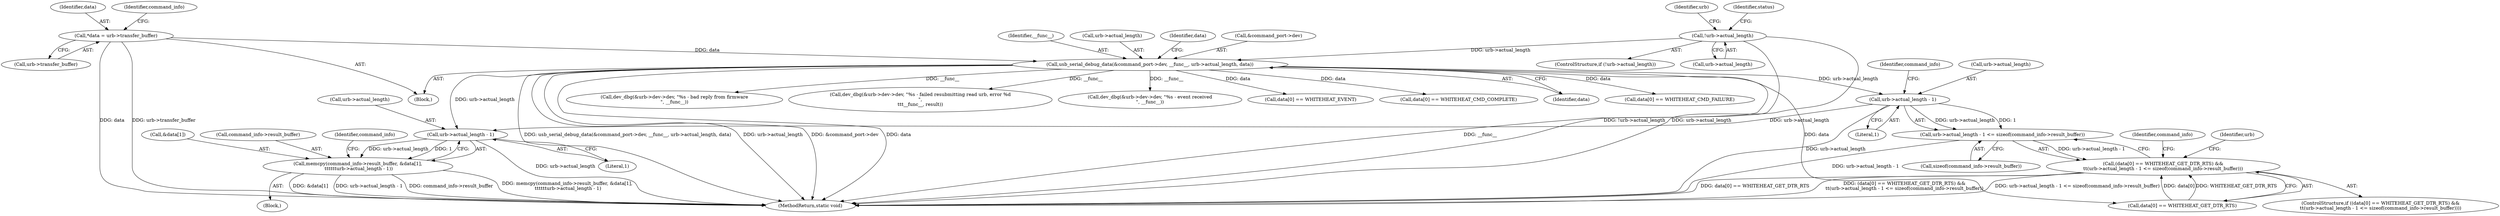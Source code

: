 digraph "0_linux_6817ae225cd650fb1c3295d769298c38b1eba818@pointer" {
"1000259" [label="(Call,urb->actual_length - 1)"];
"1000188" [label="(Call,usb_serial_debug_data(&command_port->dev, __func__, urb->actual_length, data))"];
"1000144" [label="(Call,!urb->actual_length)"];
"1000119" [label="(Call,*data = urb->transfer_buffer)"];
"1000258" [label="(Call,urb->actual_length - 1 <= sizeof(command_info->result_buffer))"];
"1000252" [label="(Call,(data[0] == WHITEHEAT_GET_DTR_RTS) &&\n\t\t(urb->actual_length - 1 <= sizeof(command_info->result_buffer)))"];
"1000277" [label="(Call,urb->actual_length - 1)"];
"1000269" [label="(Call,memcpy(command_info->result_buffer, &data[1],\n \t\t\t\t\t\turb->actual_length - 1))"];
"1000268" [label="(Block,)"];
"1000201" [label="(Identifier,data)"];
"1000189" [label="(Call,&command_port->dev)"];
"1000260" [label="(Call,urb->actual_length)"];
"1000269" [label="(Call,memcpy(command_info->result_buffer, &data[1],\n \t\t\t\t\t\turb->actual_length - 1))"];
"1000217" [label="(Call,data[0] == WHITEHEAT_CMD_FAILURE)"];
"1000193" [label="(Identifier,__func__)"];
"1000321" [label="(MethodReturn,static void)"];
"1000119" [label="(Call,*data = urb->transfer_buffer)"];
"1000278" [label="(Call,urb->actual_length)"];
"1000253" [label="(Call,data[0] == WHITEHEAT_GET_DTR_RTS)"];
"1000293" [label="(Call,dev_dbg(&urb->dev->dev, \"%s - bad reply from firmware\n\", __func__))"];
"1000271" [label="(Identifier,command_info)"];
"1000120" [label="(Identifier,data)"];
"1000311" [label="(Call,dev_dbg(&urb->dev->dev, \"%s - failed resubmitting read urb, error %d\n\",\n\t\t\t__func__, result))"];
"1000270" [label="(Call,command_info->result_buffer)"];
"1000277" [label="(Call,urb->actual_length - 1)"];
"1000241" [label="(Call,dev_dbg(&urb->dev->dev, \"%s - event received\n\", __func__))"];
"1000259" [label="(Call,urb->actual_length - 1)"];
"1000145" [label="(Call,urb->actual_length)"];
"1000252" [label="(Call,(data[0] == WHITEHEAT_GET_DTR_RTS) &&\n\t\t(urb->actual_length - 1 <= sizeof(command_info->result_buffer)))"];
"1000235" [label="(Call,data[0] == WHITEHEAT_EVENT)"];
"1000284" [label="(Identifier,command_info)"];
"1000104" [label="(Block,)"];
"1000281" [label="(Literal,1)"];
"1000144" [label="(Call,!urb->actual_length)"];
"1000153" [label="(Identifier,urb)"];
"1000143" [label="(ControlStructure,if (!urb->actual_length))"];
"1000160" [label="(Identifier,status)"];
"1000264" [label="(Call,sizeof(command_info->result_buffer))"];
"1000258" [label="(Call,urb->actual_length - 1 <= sizeof(command_info->result_buffer))"];
"1000199" [label="(Call,data[0] == WHITEHEAT_CMD_COMPLETE)"];
"1000121" [label="(Call,urb->transfer_buffer)"];
"1000194" [label="(Call,urb->actual_length)"];
"1000273" [label="(Call,&data[1])"];
"1000266" [label="(Identifier,command_info)"];
"1000263" [label="(Literal,1)"];
"1000297" [label="(Identifier,urb)"];
"1000126" [label="(Identifier,command_info)"];
"1000251" [label="(ControlStructure,if ((data[0] == WHITEHEAT_GET_DTR_RTS) &&\n\t\t(urb->actual_length - 1 <= sizeof(command_info->result_buffer))))"];
"1000188" [label="(Call,usb_serial_debug_data(&command_port->dev, __func__, urb->actual_length, data))"];
"1000197" [label="(Identifier,data)"];
"1000259" -> "1000258"  [label="AST: "];
"1000259" -> "1000263"  [label="CFG: "];
"1000260" -> "1000259"  [label="AST: "];
"1000263" -> "1000259"  [label="AST: "];
"1000266" -> "1000259"  [label="CFG: "];
"1000259" -> "1000321"  [label="DDG: urb->actual_length"];
"1000259" -> "1000258"  [label="DDG: urb->actual_length"];
"1000259" -> "1000258"  [label="DDG: 1"];
"1000188" -> "1000259"  [label="DDG: urb->actual_length"];
"1000259" -> "1000277"  [label="DDG: urb->actual_length"];
"1000188" -> "1000104"  [label="AST: "];
"1000188" -> "1000197"  [label="CFG: "];
"1000189" -> "1000188"  [label="AST: "];
"1000193" -> "1000188"  [label="AST: "];
"1000194" -> "1000188"  [label="AST: "];
"1000197" -> "1000188"  [label="AST: "];
"1000201" -> "1000188"  [label="CFG: "];
"1000188" -> "1000321"  [label="DDG: usb_serial_debug_data(&command_port->dev, __func__, urb->actual_length, data)"];
"1000188" -> "1000321"  [label="DDG: urb->actual_length"];
"1000188" -> "1000321"  [label="DDG: &command_port->dev"];
"1000188" -> "1000321"  [label="DDG: data"];
"1000188" -> "1000321"  [label="DDG: __func__"];
"1000144" -> "1000188"  [label="DDG: urb->actual_length"];
"1000119" -> "1000188"  [label="DDG: data"];
"1000188" -> "1000199"  [label="DDG: data"];
"1000188" -> "1000217"  [label="DDG: data"];
"1000188" -> "1000235"  [label="DDG: data"];
"1000188" -> "1000241"  [label="DDG: __func__"];
"1000188" -> "1000253"  [label="DDG: data"];
"1000188" -> "1000277"  [label="DDG: urb->actual_length"];
"1000188" -> "1000293"  [label="DDG: __func__"];
"1000188" -> "1000311"  [label="DDG: __func__"];
"1000144" -> "1000143"  [label="AST: "];
"1000144" -> "1000145"  [label="CFG: "];
"1000145" -> "1000144"  [label="AST: "];
"1000153" -> "1000144"  [label="CFG: "];
"1000160" -> "1000144"  [label="CFG: "];
"1000144" -> "1000321"  [label="DDG: !urb->actual_length"];
"1000144" -> "1000321"  [label="DDG: urb->actual_length"];
"1000119" -> "1000104"  [label="AST: "];
"1000119" -> "1000121"  [label="CFG: "];
"1000120" -> "1000119"  [label="AST: "];
"1000121" -> "1000119"  [label="AST: "];
"1000126" -> "1000119"  [label="CFG: "];
"1000119" -> "1000321"  [label="DDG: urb->transfer_buffer"];
"1000119" -> "1000321"  [label="DDG: data"];
"1000258" -> "1000252"  [label="AST: "];
"1000258" -> "1000264"  [label="CFG: "];
"1000264" -> "1000258"  [label="AST: "];
"1000252" -> "1000258"  [label="CFG: "];
"1000258" -> "1000321"  [label="DDG: urb->actual_length - 1"];
"1000258" -> "1000252"  [label="DDG: urb->actual_length - 1"];
"1000252" -> "1000251"  [label="AST: "];
"1000252" -> "1000253"  [label="CFG: "];
"1000253" -> "1000252"  [label="AST: "];
"1000271" -> "1000252"  [label="CFG: "];
"1000297" -> "1000252"  [label="CFG: "];
"1000252" -> "1000321"  [label="DDG: data[0] == WHITEHEAT_GET_DTR_RTS"];
"1000252" -> "1000321"  [label="DDG: (data[0] == WHITEHEAT_GET_DTR_RTS) &&\n\t\t(urb->actual_length - 1 <= sizeof(command_info->result_buffer))"];
"1000252" -> "1000321"  [label="DDG: urb->actual_length - 1 <= sizeof(command_info->result_buffer)"];
"1000253" -> "1000252"  [label="DDG: data[0]"];
"1000253" -> "1000252"  [label="DDG: WHITEHEAT_GET_DTR_RTS"];
"1000277" -> "1000269"  [label="AST: "];
"1000277" -> "1000281"  [label="CFG: "];
"1000278" -> "1000277"  [label="AST: "];
"1000281" -> "1000277"  [label="AST: "];
"1000269" -> "1000277"  [label="CFG: "];
"1000277" -> "1000321"  [label="DDG: urb->actual_length"];
"1000277" -> "1000269"  [label="DDG: urb->actual_length"];
"1000277" -> "1000269"  [label="DDG: 1"];
"1000269" -> "1000268"  [label="AST: "];
"1000270" -> "1000269"  [label="AST: "];
"1000273" -> "1000269"  [label="AST: "];
"1000284" -> "1000269"  [label="CFG: "];
"1000269" -> "1000321"  [label="DDG: memcpy(command_info->result_buffer, &data[1],\n \t\t\t\t\t\turb->actual_length - 1)"];
"1000269" -> "1000321"  [label="DDG: &data[1]"];
"1000269" -> "1000321"  [label="DDG: urb->actual_length - 1"];
"1000269" -> "1000321"  [label="DDG: command_info->result_buffer"];
}
